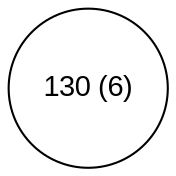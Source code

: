 digraph move_down {
	node [fontname="Arial", shape="circle", width=0.5]; 

	0 [label = "130 (6)"];
}
